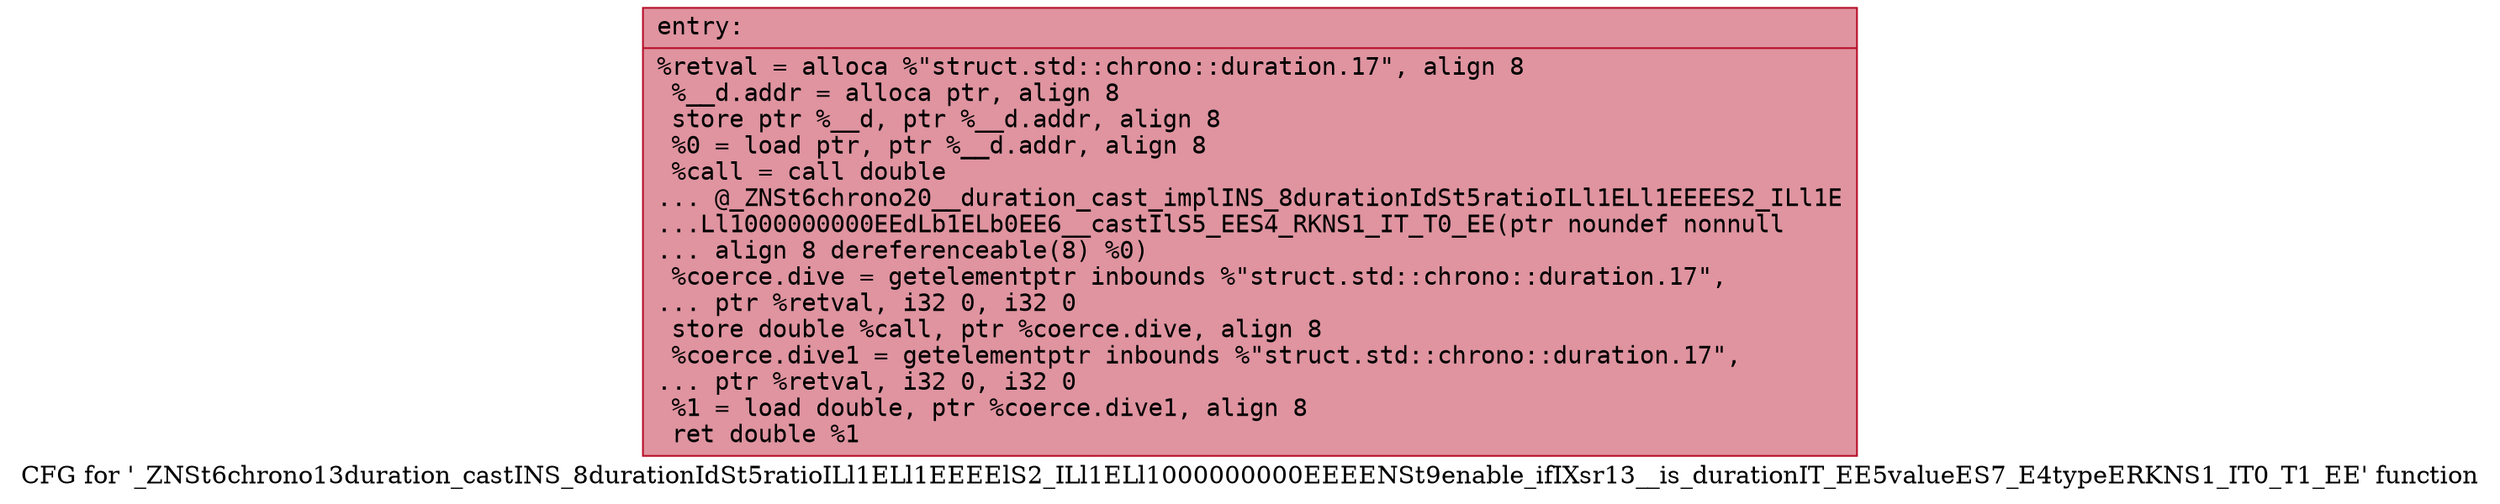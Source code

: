 digraph "CFG for '_ZNSt6chrono13duration_castINS_8durationIdSt5ratioILl1ELl1EEEElS2_ILl1ELl1000000000EEEENSt9enable_ifIXsr13__is_durationIT_EE5valueES7_E4typeERKNS1_IT0_T1_EE' function" {
	label="CFG for '_ZNSt6chrono13duration_castINS_8durationIdSt5ratioILl1ELl1EEEElS2_ILl1ELl1000000000EEEENSt9enable_ifIXsr13__is_durationIT_EE5valueES7_E4typeERKNS1_IT0_T1_EE' function";

	Node0x5651cd82fa40 [shape=record,color="#b70d28ff", style=filled, fillcolor="#b70d2870" fontname="Courier",label="{entry:\l|  %retval = alloca %\"struct.std::chrono::duration.17\", align 8\l  %__d.addr = alloca ptr, align 8\l  store ptr %__d, ptr %__d.addr, align 8\l  %0 = load ptr, ptr %__d.addr, align 8\l  %call = call double\l... @_ZNSt6chrono20__duration_cast_implINS_8durationIdSt5ratioILl1ELl1EEEES2_ILl1E\l...Ll1000000000EEdLb1ELb0EE6__castIlS5_EES4_RKNS1_IT_T0_EE(ptr noundef nonnull\l... align 8 dereferenceable(8) %0)\l  %coerce.dive = getelementptr inbounds %\"struct.std::chrono::duration.17\",\l... ptr %retval, i32 0, i32 0\l  store double %call, ptr %coerce.dive, align 8\l  %coerce.dive1 = getelementptr inbounds %\"struct.std::chrono::duration.17\",\l... ptr %retval, i32 0, i32 0\l  %1 = load double, ptr %coerce.dive1, align 8\l  ret double %1\l}"];
}
